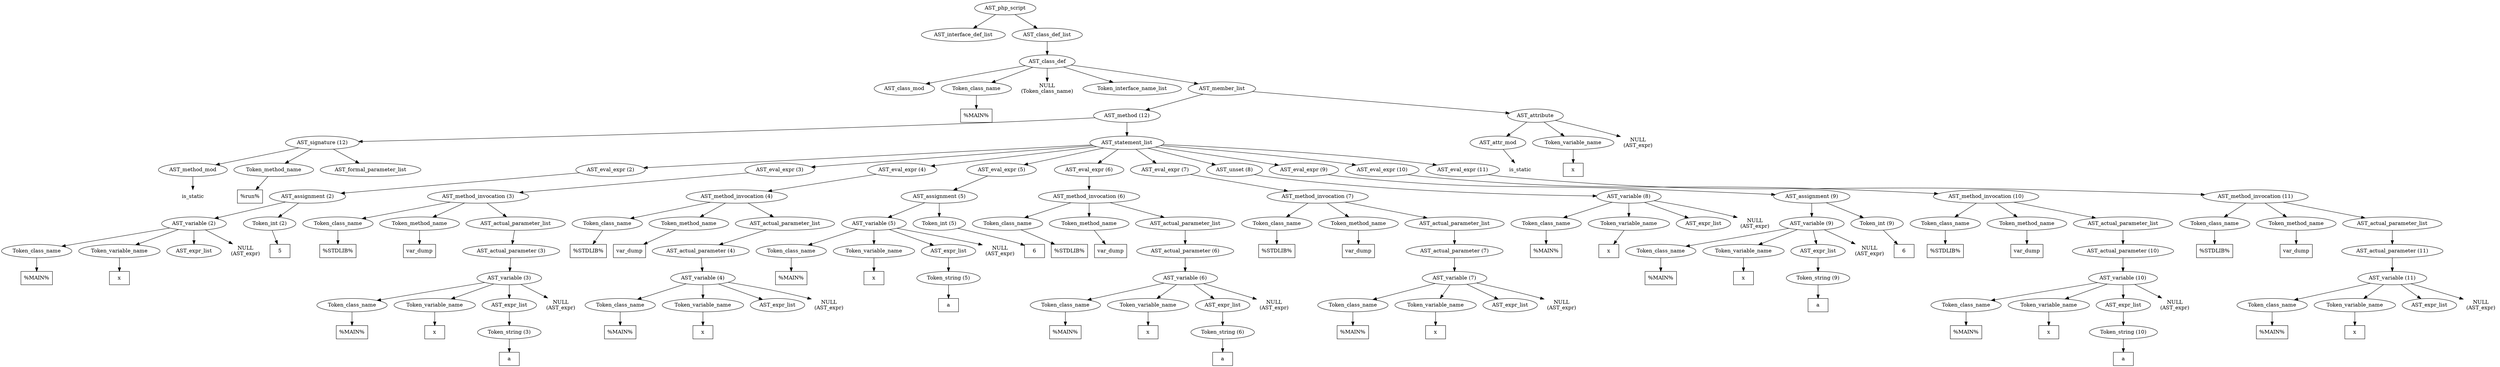 /*
 * AST in dot format generated by phc -- the PHP compiler
 */

digraph AST {
node_0 [label="AST_php_script"];
node_1 [label="AST_interface_def_list"];
node_2 [label="AST_class_def_list"];
node_3 [label="AST_class_def"];
node_4 [label="AST_class_mod"];
node_5 [label="Token_class_name"];
node_6 [label="%MAIN%", shape=box]
node_5 -> node_6;
node_7 [label="NULL\n(Token_class_name)", shape=plaintext]
node_8 [label="Token_interface_name_list"];
node_9 [label="AST_member_list"];
node_10 [label="AST_method (12)"];
node_11 [label="AST_signature (12)"];
node_12 [label="AST_method_mod"];
node_13 [label="is_static", shape=plaintext]
node_12 -> node_13;
node_14 [label="Token_method_name"];
node_15 [label="%run%", shape=box]
node_14 -> node_15;
node_16 [label="AST_formal_parameter_list"];
node_11 -> node_16;
node_11 -> node_14;
node_11 -> node_12;
node_17 [label="AST_statement_list"];
node_18 [label="AST_eval_expr (2)"];
node_19 [label="AST_assignment (2)"];
node_20 [label="AST_variable (2)"];
node_21 [label="Token_class_name"];
node_22 [label="%MAIN%", shape=box]
node_21 -> node_22;
node_23 [label="Token_variable_name"];
node_24 [label="x", shape=box]
node_23 -> node_24;
node_25 [label="AST_expr_list"];
node_26 [label="NULL\n(AST_expr)", shape=plaintext]
node_20 -> node_26;
node_20 -> node_25;
node_20 -> node_23;
node_20 -> node_21;
node_27 [label="Token_int (2)"];
node_28 [label="5", shape=box]
node_27 -> node_28;
node_19 -> node_27;
node_19 -> node_20;
node_18 -> node_19;
node_29 [label="AST_eval_expr (3)"];
node_30 [label="AST_method_invocation (3)"];
node_31 [label="Token_class_name"];
node_32 [label="%STDLIB%", shape=box]
node_31 -> node_32;
node_33 [label="Token_method_name"];
node_34 [label="var_dump", shape=box]
node_33 -> node_34;
node_35 [label="AST_actual_parameter_list"];
node_36 [label="AST_actual_parameter (3)"];
node_37 [label="AST_variable (3)"];
node_38 [label="Token_class_name"];
node_39 [label="%MAIN%", shape=box]
node_38 -> node_39;
node_40 [label="Token_variable_name"];
node_41 [label="x", shape=box]
node_40 -> node_41;
node_42 [label="AST_expr_list"];
node_43 [label="Token_string (3)"];
node_44 [label="a", shape=box]
node_43 -> node_44;
node_42 -> node_43;
node_45 [label="NULL\n(AST_expr)", shape=plaintext]
node_37 -> node_45;
node_37 -> node_42;
node_37 -> node_40;
node_37 -> node_38;
node_36 -> node_37;
node_35 -> node_36;
node_30 -> node_35;
node_30 -> node_33;
node_30 -> node_31;
node_29 -> node_30;
node_46 [label="AST_eval_expr (4)"];
node_47 [label="AST_method_invocation (4)"];
node_48 [label="Token_class_name"];
node_49 [label="%STDLIB%", shape=box]
node_48 -> node_49;
node_50 [label="Token_method_name"];
node_51 [label="var_dump", shape=box]
node_50 -> node_51;
node_52 [label="AST_actual_parameter_list"];
node_53 [label="AST_actual_parameter (4)"];
node_54 [label="AST_variable (4)"];
node_55 [label="Token_class_name"];
node_56 [label="%MAIN%", shape=box]
node_55 -> node_56;
node_57 [label="Token_variable_name"];
node_58 [label="x", shape=box]
node_57 -> node_58;
node_59 [label="AST_expr_list"];
node_60 [label="NULL\n(AST_expr)", shape=plaintext]
node_54 -> node_60;
node_54 -> node_59;
node_54 -> node_57;
node_54 -> node_55;
node_53 -> node_54;
node_52 -> node_53;
node_47 -> node_52;
node_47 -> node_50;
node_47 -> node_48;
node_46 -> node_47;
node_61 [label="AST_eval_expr (5)"];
node_62 [label="AST_assignment (5)"];
node_63 [label="AST_variable (5)"];
node_64 [label="Token_class_name"];
node_65 [label="%MAIN%", shape=box]
node_64 -> node_65;
node_66 [label="Token_variable_name"];
node_67 [label="x", shape=box]
node_66 -> node_67;
node_68 [label="AST_expr_list"];
node_69 [label="Token_string (5)"];
node_70 [label="a", shape=box]
node_69 -> node_70;
node_68 -> node_69;
node_71 [label="NULL\n(AST_expr)", shape=plaintext]
node_63 -> node_71;
node_63 -> node_68;
node_63 -> node_66;
node_63 -> node_64;
node_72 [label="Token_int (5)"];
node_73 [label="6", shape=box]
node_72 -> node_73;
node_62 -> node_72;
node_62 -> node_63;
node_61 -> node_62;
node_74 [label="AST_eval_expr (6)"];
node_75 [label="AST_method_invocation (6)"];
node_76 [label="Token_class_name"];
node_77 [label="%STDLIB%", shape=box]
node_76 -> node_77;
node_78 [label="Token_method_name"];
node_79 [label="var_dump", shape=box]
node_78 -> node_79;
node_80 [label="AST_actual_parameter_list"];
node_81 [label="AST_actual_parameter (6)"];
node_82 [label="AST_variable (6)"];
node_83 [label="Token_class_name"];
node_84 [label="%MAIN%", shape=box]
node_83 -> node_84;
node_85 [label="Token_variable_name"];
node_86 [label="x", shape=box]
node_85 -> node_86;
node_87 [label="AST_expr_list"];
node_88 [label="Token_string (6)"];
node_89 [label="a", shape=box]
node_88 -> node_89;
node_87 -> node_88;
node_90 [label="NULL\n(AST_expr)", shape=plaintext]
node_82 -> node_90;
node_82 -> node_87;
node_82 -> node_85;
node_82 -> node_83;
node_81 -> node_82;
node_80 -> node_81;
node_75 -> node_80;
node_75 -> node_78;
node_75 -> node_76;
node_74 -> node_75;
node_91 [label="AST_eval_expr (7)"];
node_92 [label="AST_method_invocation (7)"];
node_93 [label="Token_class_name"];
node_94 [label="%STDLIB%", shape=box]
node_93 -> node_94;
node_95 [label="Token_method_name"];
node_96 [label="var_dump", shape=box]
node_95 -> node_96;
node_97 [label="AST_actual_parameter_list"];
node_98 [label="AST_actual_parameter (7)"];
node_99 [label="AST_variable (7)"];
node_100 [label="Token_class_name"];
node_101 [label="%MAIN%", shape=box]
node_100 -> node_101;
node_102 [label="Token_variable_name"];
node_103 [label="x", shape=box]
node_102 -> node_103;
node_104 [label="AST_expr_list"];
node_105 [label="NULL\n(AST_expr)", shape=plaintext]
node_99 -> node_105;
node_99 -> node_104;
node_99 -> node_102;
node_99 -> node_100;
node_98 -> node_99;
node_97 -> node_98;
node_92 -> node_97;
node_92 -> node_95;
node_92 -> node_93;
node_91 -> node_92;
node_106 [label="AST_unset (8)"];
node_107 [label="AST_variable (8)"];
node_108 [label="Token_class_name"];
node_109 [label="%MAIN%", shape=box]
node_108 -> node_109;
node_110 [label="Token_variable_name"];
node_111 [label="x", shape=box]
node_110 -> node_111;
node_112 [label="AST_expr_list"];
node_113 [label="NULL\n(AST_expr)", shape=plaintext]
node_107 -> node_113;
node_107 -> node_112;
node_107 -> node_110;
node_107 -> node_108;
node_106 -> node_107;
node_114 [label="AST_eval_expr (9)"];
node_115 [label="AST_assignment (9)"];
node_116 [label="AST_variable (9)"];
node_117 [label="Token_class_name"];
node_118 [label="%MAIN%", shape=box]
node_117 -> node_118;
node_119 [label="Token_variable_name"];
node_120 [label="x", shape=box]
node_119 -> node_120;
node_121 [label="AST_expr_list"];
node_122 [label="Token_string (9)"];
node_123 [label="a", shape=box]
node_122 -> node_123;
node_121 -> node_122;
node_124 [label="NULL\n(AST_expr)", shape=plaintext]
node_116 -> node_124;
node_116 -> node_121;
node_116 -> node_119;
node_116 -> node_117;
node_125 [label="Token_int (9)"];
node_126 [label="6", shape=box]
node_125 -> node_126;
node_115 -> node_125;
node_115 -> node_116;
node_114 -> node_115;
node_127 [label="AST_eval_expr (10)"];
node_128 [label="AST_method_invocation (10)"];
node_129 [label="Token_class_name"];
node_130 [label="%STDLIB%", shape=box]
node_129 -> node_130;
node_131 [label="Token_method_name"];
node_132 [label="var_dump", shape=box]
node_131 -> node_132;
node_133 [label="AST_actual_parameter_list"];
node_134 [label="AST_actual_parameter (10)"];
node_135 [label="AST_variable (10)"];
node_136 [label="Token_class_name"];
node_137 [label="%MAIN%", shape=box]
node_136 -> node_137;
node_138 [label="Token_variable_name"];
node_139 [label="x", shape=box]
node_138 -> node_139;
node_140 [label="AST_expr_list"];
node_141 [label="Token_string (10)"];
node_142 [label="a", shape=box]
node_141 -> node_142;
node_140 -> node_141;
node_143 [label="NULL\n(AST_expr)", shape=plaintext]
node_135 -> node_143;
node_135 -> node_140;
node_135 -> node_138;
node_135 -> node_136;
node_134 -> node_135;
node_133 -> node_134;
node_128 -> node_133;
node_128 -> node_131;
node_128 -> node_129;
node_127 -> node_128;
node_144 [label="AST_eval_expr (11)"];
node_145 [label="AST_method_invocation (11)"];
node_146 [label="Token_class_name"];
node_147 [label="%STDLIB%", shape=box]
node_146 -> node_147;
node_148 [label="Token_method_name"];
node_149 [label="var_dump", shape=box]
node_148 -> node_149;
node_150 [label="AST_actual_parameter_list"];
node_151 [label="AST_actual_parameter (11)"];
node_152 [label="AST_variable (11)"];
node_153 [label="Token_class_name"];
node_154 [label="%MAIN%", shape=box]
node_153 -> node_154;
node_155 [label="Token_variable_name"];
node_156 [label="x", shape=box]
node_155 -> node_156;
node_157 [label="AST_expr_list"];
node_158 [label="NULL\n(AST_expr)", shape=plaintext]
node_152 -> node_158;
node_152 -> node_157;
node_152 -> node_155;
node_152 -> node_153;
node_151 -> node_152;
node_150 -> node_151;
node_145 -> node_150;
node_145 -> node_148;
node_145 -> node_146;
node_144 -> node_145;
node_17 -> node_144;
node_17 -> node_127;
node_17 -> node_114;
node_17 -> node_106;
node_17 -> node_91;
node_17 -> node_74;
node_17 -> node_61;
node_17 -> node_46;
node_17 -> node_29;
node_17 -> node_18;
node_10 -> node_17;
node_10 -> node_11;
node_159 [label="AST_attribute"];
node_160 [label="AST_attr_mod"];
node_161 [label="is_static", shape=plaintext]
node_160 -> node_161;
node_162 [label="Token_variable_name"];
node_163 [label="x", shape=box]
node_162 -> node_163;
node_164 [label="NULL\n(AST_expr)", shape=plaintext]
node_159 -> node_164;
node_159 -> node_162;
node_159 -> node_160;
node_9 -> node_159;
node_9 -> node_10;
node_3 -> node_9;
node_3 -> node_8;
node_3 -> node_7;
node_3 -> node_5;
node_3 -> node_4;
node_2 -> node_3;
node_0 -> node_2;
node_0 -> node_1;
}
